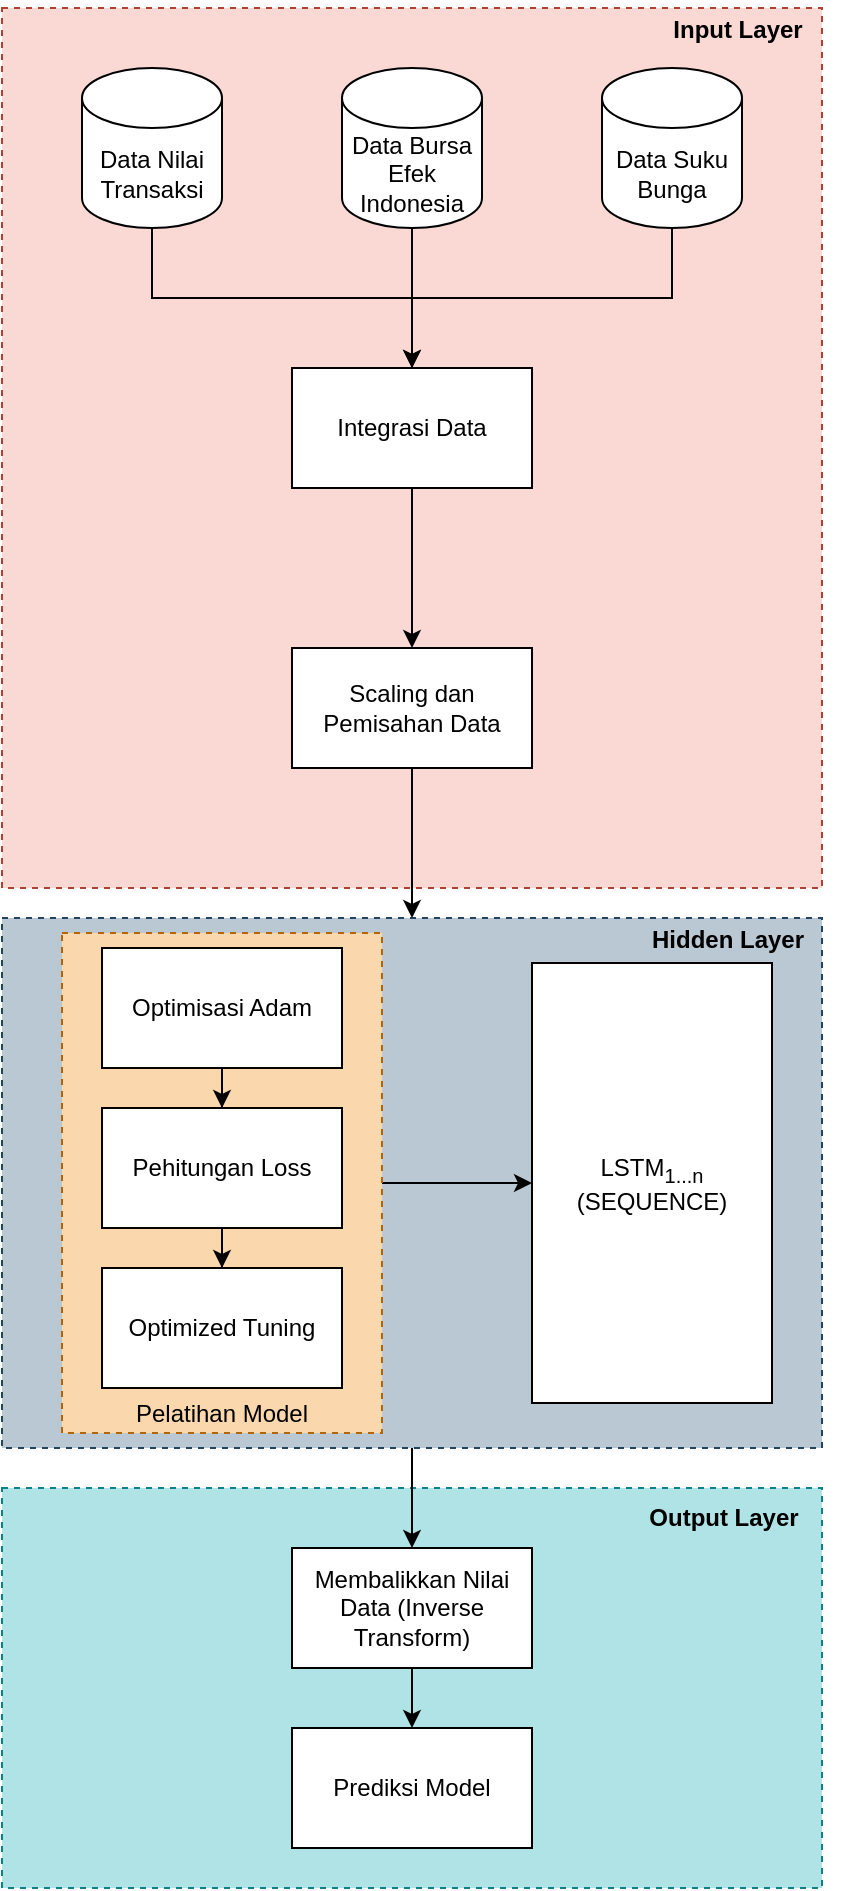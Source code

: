 <mxfile version="24.4.4" type="device">
  <diagram name="Page-1" id="00zFlX86LlaNrVqP1P2t">
    <mxGraphModel dx="954" dy="558" grid="1" gridSize="10" guides="1" tooltips="1" connect="1" arrows="1" fold="1" page="1" pageScale="1" pageWidth="850" pageHeight="1100" math="0" shadow="0">
      <root>
        <mxCell id="0" />
        <mxCell id="1" parent="0" />
        <mxCell id="y1aAaV-yz0VhCzlS0p6q-33" value="" style="rounded=0;whiteSpace=wrap;html=1;dashed=1;fillColor=#b0e3e6;strokeColor=#0e8088;" parent="1" vertex="1">
          <mxGeometry x="200" y="800" width="410" height="200" as="geometry" />
        </mxCell>
        <mxCell id="y1aAaV-yz0VhCzlS0p6q-31" value="" style="rounded=0;whiteSpace=wrap;html=1;dashed=1;fillColor=#fad9d5;strokeColor=#ae4132;" parent="1" vertex="1">
          <mxGeometry x="200" y="60" width="410" height="440" as="geometry" />
        </mxCell>
        <mxCell id="y1aAaV-yz0VhCzlS0p6q-28" style="edgeStyle=orthogonalEdgeStyle;rounded=0;orthogonalLoop=1;jettySize=auto;html=1;exitX=0.5;exitY=1;exitDx=0;exitDy=0;" parent="1" source="y1aAaV-yz0VhCzlS0p6q-17" target="y1aAaV-yz0VhCzlS0p6q-27" edge="1">
          <mxGeometry relative="1" as="geometry" />
        </mxCell>
        <mxCell id="y1aAaV-yz0VhCzlS0p6q-17" value="" style="rounded=0;whiteSpace=wrap;html=1;dashed=1;fillColor=#bac8d3;strokeColor=#23445d;" parent="1" vertex="1">
          <mxGeometry x="200" y="515" width="410" height="265" as="geometry" />
        </mxCell>
        <mxCell id="y1aAaV-yz0VhCzlS0p6q-7" style="edgeStyle=orthogonalEdgeStyle;rounded=0;orthogonalLoop=1;jettySize=auto;html=1;exitX=0.5;exitY=1;exitDx=0;exitDy=0;exitPerimeter=0;" parent="1" source="y1aAaV-yz0VhCzlS0p6q-2" edge="1">
          <mxGeometry relative="1" as="geometry">
            <mxPoint x="405" y="250" as="targetPoint" />
          </mxGeometry>
        </mxCell>
        <mxCell id="y1aAaV-yz0VhCzlS0p6q-2" value="Data Bursa Efek Indonesia" style="shape=cylinder3;whiteSpace=wrap;html=1;boundedLbl=1;backgroundOutline=1;size=15;" parent="1" vertex="1">
          <mxGeometry x="370" y="90" width="70" height="80" as="geometry" />
        </mxCell>
        <mxCell id="y1aAaV-yz0VhCzlS0p6q-8" style="edgeStyle=orthogonalEdgeStyle;rounded=0;orthogonalLoop=1;jettySize=auto;html=1;exitX=0.5;exitY=1;exitDx=0;exitDy=0;exitPerimeter=0;entryX=0.5;entryY=0;entryDx=0;entryDy=0;" parent="1" source="y1aAaV-yz0VhCzlS0p6q-3" target="y1aAaV-yz0VhCzlS0p6q-5" edge="1">
          <mxGeometry relative="1" as="geometry" />
        </mxCell>
        <mxCell id="y1aAaV-yz0VhCzlS0p6q-3" value="Data Suku Bunga" style="shape=cylinder3;whiteSpace=wrap;html=1;boundedLbl=1;backgroundOutline=1;size=15;" parent="1" vertex="1">
          <mxGeometry x="500" y="90" width="70" height="80" as="geometry" />
        </mxCell>
        <mxCell id="y1aAaV-yz0VhCzlS0p6q-6" style="edgeStyle=orthogonalEdgeStyle;rounded=0;orthogonalLoop=1;jettySize=auto;html=1;exitX=0.5;exitY=1;exitDx=0;exitDy=0;exitPerimeter=0;entryX=0.5;entryY=0;entryDx=0;entryDy=0;" parent="1" source="y1aAaV-yz0VhCzlS0p6q-4" target="y1aAaV-yz0VhCzlS0p6q-5" edge="1">
          <mxGeometry relative="1" as="geometry" />
        </mxCell>
        <mxCell id="y1aAaV-yz0VhCzlS0p6q-4" value="Data Nilai Transaksi" style="shape=cylinder3;whiteSpace=wrap;html=1;boundedLbl=1;backgroundOutline=1;size=15;" parent="1" vertex="1">
          <mxGeometry x="240" y="90" width="70" height="80" as="geometry" />
        </mxCell>
        <mxCell id="2f7jNj_18ex_RIzTnLpE-1" style="edgeStyle=orthogonalEdgeStyle;rounded=0;orthogonalLoop=1;jettySize=auto;html=1;exitX=0.5;exitY=1;exitDx=0;exitDy=0;entryX=0.5;entryY=0;entryDx=0;entryDy=0;" edge="1" parent="1" source="y1aAaV-yz0VhCzlS0p6q-5" target="y1aAaV-yz0VhCzlS0p6q-10">
          <mxGeometry relative="1" as="geometry" />
        </mxCell>
        <mxCell id="y1aAaV-yz0VhCzlS0p6q-5" value="Integrasi Data" style="rounded=0;whiteSpace=wrap;html=1;" parent="1" vertex="1">
          <mxGeometry x="345" y="240" width="120" height="60" as="geometry" />
        </mxCell>
        <mxCell id="y1aAaV-yz0VhCzlS0p6q-21" style="edgeStyle=orthogonalEdgeStyle;rounded=0;orthogonalLoop=1;jettySize=auto;html=1;exitX=0.5;exitY=1;exitDx=0;exitDy=0;" parent="1" source="y1aAaV-yz0VhCzlS0p6q-10" target="y1aAaV-yz0VhCzlS0p6q-17" edge="1">
          <mxGeometry relative="1" as="geometry" />
        </mxCell>
        <mxCell id="y1aAaV-yz0VhCzlS0p6q-10" value="Scaling dan Pemisahan Data" style="rounded=0;whiteSpace=wrap;html=1;" parent="1" vertex="1">
          <mxGeometry x="345" y="380" width="120" height="60" as="geometry" />
        </mxCell>
        <mxCell id="y1aAaV-yz0VhCzlS0p6q-25" style="edgeStyle=orthogonalEdgeStyle;rounded=0;orthogonalLoop=1;jettySize=auto;html=1;exitX=1;exitY=0.5;exitDx=0;exitDy=0;" parent="1" source="y1aAaV-yz0VhCzlS0p6q-22" target="y1aAaV-yz0VhCzlS0p6q-18" edge="1">
          <mxGeometry relative="1" as="geometry" />
        </mxCell>
        <mxCell id="y1aAaV-yz0VhCzlS0p6q-22" value="" style="rounded=0;whiteSpace=wrap;html=1;dashed=1;fillColor=#fad7ac;strokeColor=#b46504;" parent="1" vertex="1">
          <mxGeometry x="230" y="522.5" width="160" height="250" as="geometry" />
        </mxCell>
        <mxCell id="y1aAaV-yz0VhCzlS0p6q-19" style="edgeStyle=orthogonalEdgeStyle;rounded=0;orthogonalLoop=1;jettySize=auto;html=1;exitX=0.5;exitY=1;exitDx=0;exitDy=0;" parent="1" source="y1aAaV-yz0VhCzlS0p6q-13" target="y1aAaV-yz0VhCzlS0p6q-14" edge="1">
          <mxGeometry relative="1" as="geometry" />
        </mxCell>
        <mxCell id="y1aAaV-yz0VhCzlS0p6q-13" value="Optimisasi Adam" style="rounded=0;whiteSpace=wrap;html=1;" parent="1" vertex="1">
          <mxGeometry x="250" y="530" width="120" height="60" as="geometry" />
        </mxCell>
        <mxCell id="y1aAaV-yz0VhCzlS0p6q-20" style="edgeStyle=orthogonalEdgeStyle;rounded=0;orthogonalLoop=1;jettySize=auto;html=1;exitX=0.5;exitY=1;exitDx=0;exitDy=0;" parent="1" source="y1aAaV-yz0VhCzlS0p6q-14" target="y1aAaV-yz0VhCzlS0p6q-15" edge="1">
          <mxGeometry relative="1" as="geometry" />
        </mxCell>
        <mxCell id="y1aAaV-yz0VhCzlS0p6q-14" value="Pehitungan Loss" style="rounded=0;whiteSpace=wrap;html=1;" parent="1" vertex="1">
          <mxGeometry x="250" y="610" width="120" height="60" as="geometry" />
        </mxCell>
        <mxCell id="y1aAaV-yz0VhCzlS0p6q-15" value="Optimized Tuning" style="rounded=0;whiteSpace=wrap;html=1;" parent="1" vertex="1">
          <mxGeometry x="250" y="690" width="120" height="60" as="geometry" />
        </mxCell>
        <mxCell id="y1aAaV-yz0VhCzlS0p6q-18" value="LSTM&lt;sub&gt;1...n&lt;/sub&gt;&lt;div&gt;(SEQUENCE)&lt;/div&gt;" style="rounded=0;whiteSpace=wrap;html=1;" parent="1" vertex="1">
          <mxGeometry x="465" y="537.5" width="120" height="220" as="geometry" />
        </mxCell>
        <mxCell id="y1aAaV-yz0VhCzlS0p6q-23" value="Pelatihan Model" style="text;html=1;align=center;verticalAlign=middle;whiteSpace=wrap;rounded=0;" parent="1" vertex="1">
          <mxGeometry x="260" y="747.5" width="100" height="30" as="geometry" />
        </mxCell>
        <mxCell id="y1aAaV-yz0VhCzlS0p6q-26" value="Hidden Layer" style="text;html=1;align=center;verticalAlign=middle;whiteSpace=wrap;rounded=0;fontStyle=1" parent="1" vertex="1">
          <mxGeometry x="508" y="511" width="110" height="30" as="geometry" />
        </mxCell>
        <mxCell id="y1aAaV-yz0VhCzlS0p6q-30" style="edgeStyle=orthogonalEdgeStyle;rounded=0;orthogonalLoop=1;jettySize=auto;html=1;exitX=0.5;exitY=1;exitDx=0;exitDy=0;" parent="1" source="y1aAaV-yz0VhCzlS0p6q-27" target="y1aAaV-yz0VhCzlS0p6q-29" edge="1">
          <mxGeometry relative="1" as="geometry" />
        </mxCell>
        <mxCell id="y1aAaV-yz0VhCzlS0p6q-27" value="Membalikkan Nilai Data (Inverse Transform)" style="rounded=0;whiteSpace=wrap;html=1;" parent="1" vertex="1">
          <mxGeometry x="345" y="830" width="120" height="60" as="geometry" />
        </mxCell>
        <mxCell id="y1aAaV-yz0VhCzlS0p6q-29" value="Prediksi Model" style="rounded=0;whiteSpace=wrap;html=1;" parent="1" vertex="1">
          <mxGeometry x="345" y="920" width="120" height="60" as="geometry" />
        </mxCell>
        <mxCell id="y1aAaV-yz0VhCzlS0p6q-32" value="Input Layer" style="text;html=1;align=center;verticalAlign=middle;whiteSpace=wrap;rounded=0;fontStyle=1" parent="1" vertex="1">
          <mxGeometry x="513" y="56" width="110" height="30" as="geometry" />
        </mxCell>
        <mxCell id="y1aAaV-yz0VhCzlS0p6q-35" value="Output Layer" style="text;html=1;align=center;verticalAlign=middle;whiteSpace=wrap;rounded=0;fontStyle=1" parent="1" vertex="1">
          <mxGeometry x="506" y="800" width="110" height="30" as="geometry" />
        </mxCell>
      </root>
    </mxGraphModel>
  </diagram>
</mxfile>
